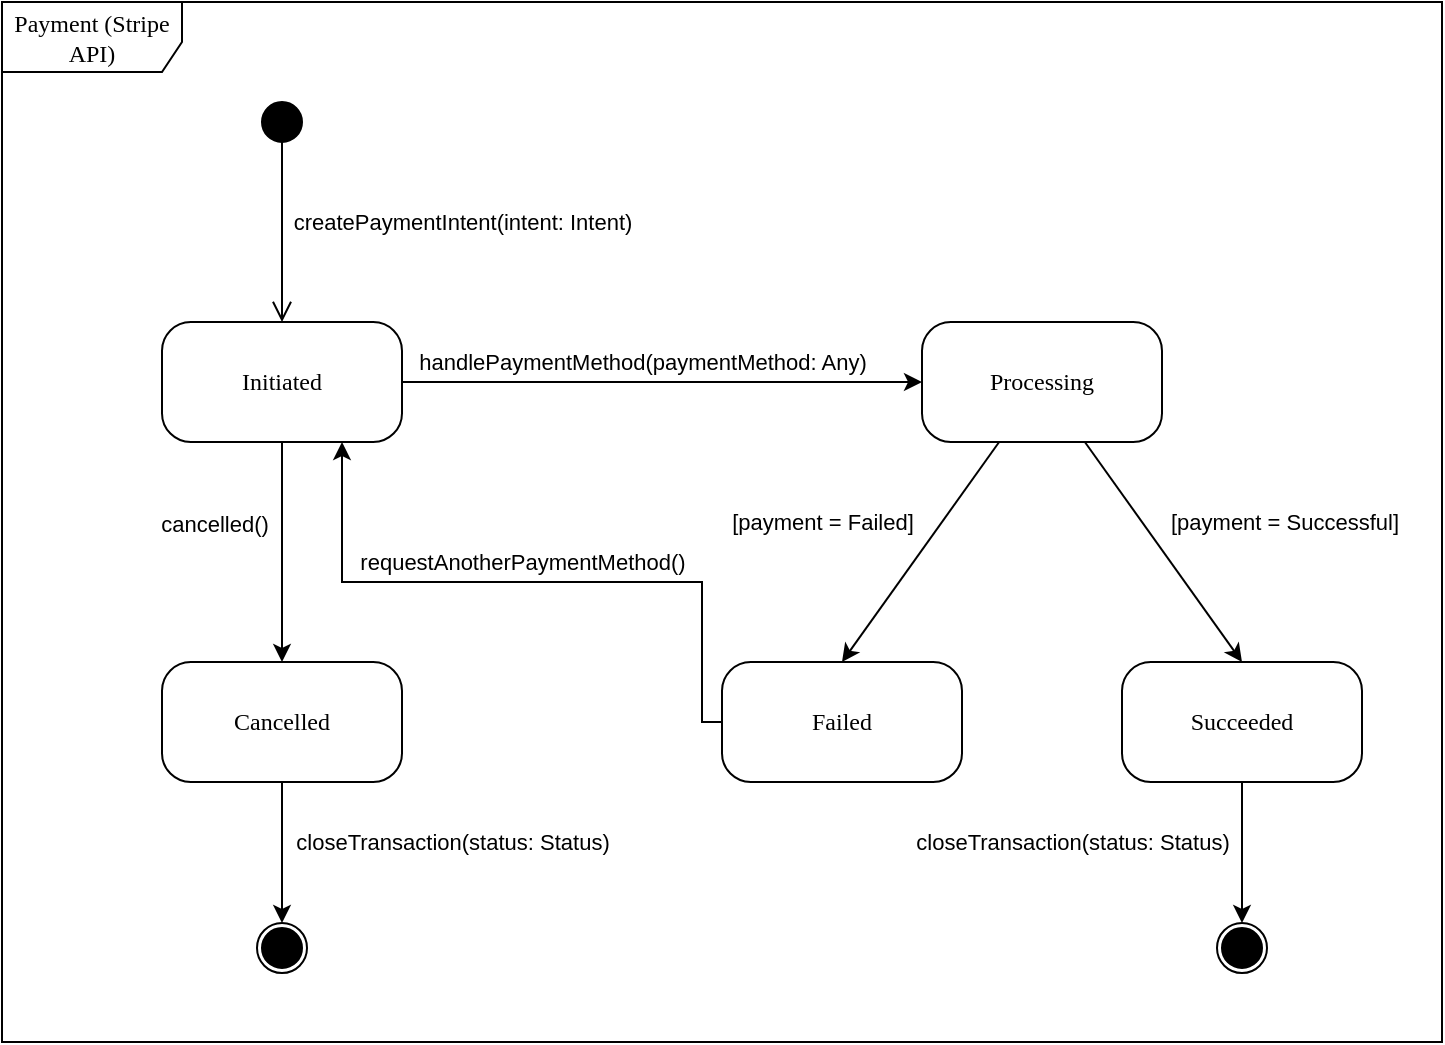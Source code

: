 <mxfile version="24.7.17">
  <diagram name="Page-1" id="58cdce13-f638-feb5-8d6f-7d28b1aa9fa0">
    <mxGraphModel dx="1659" dy="957" grid="1" gridSize="10" guides="1" tooltips="1" connect="1" arrows="1" fold="1" page="1" pageScale="1" pageWidth="1100" pageHeight="850" background="none" math="0" shadow="0">
      <root>
        <mxCell id="0" />
        <mxCell id="1" parent="0" />
        <mxCell id="2a3bc250acf0617d-8" value="Payment (Stripe API)" style="shape=umlFrame;whiteSpace=wrap;html=1;rounded=1;shadow=0;comic=0;labelBackgroundColor=none;strokeWidth=1;fontFamily=Verdana;fontSize=12;align=center;width=90;height=35;" parent="1" vertex="1">
          <mxGeometry x="40" y="40" width="720" height="520" as="geometry" />
        </mxCell>
        <mxCell id="bU1xgcYES5hn-mbilyHR-6" style="edgeStyle=orthogonalEdgeStyle;rounded=0;orthogonalLoop=1;jettySize=auto;html=1;entryX=0;entryY=0.5;entryDx=0;entryDy=0;" edge="1" parent="1" source="382b91b5511bd0f7-6" target="bU1xgcYES5hn-mbilyHR-5">
          <mxGeometry relative="1" as="geometry" />
        </mxCell>
        <mxCell id="bU1xgcYES5hn-mbilyHR-7" value="handlePaymentMethod(paymentMethod: Any)" style="edgeLabel;html=1;align=center;verticalAlign=middle;resizable=0;points=[];" vertex="1" connectable="0" parent="bU1xgcYES5hn-mbilyHR-6">
          <mxGeometry x="-0.431" relative="1" as="geometry">
            <mxPoint x="46" y="-10" as="offset" />
          </mxGeometry>
        </mxCell>
        <mxCell id="bU1xgcYES5hn-mbilyHR-23" style="edgeStyle=orthogonalEdgeStyle;rounded=0;orthogonalLoop=1;jettySize=auto;html=1;entryX=0.5;entryY=0;entryDx=0;entryDy=0;" edge="1" parent="1" source="382b91b5511bd0f7-6" target="bU1xgcYES5hn-mbilyHR-18">
          <mxGeometry relative="1" as="geometry" />
        </mxCell>
        <mxCell id="bU1xgcYES5hn-mbilyHR-24" value="cancelled()" style="edgeLabel;html=1;align=center;verticalAlign=middle;resizable=0;points=[];" vertex="1" connectable="0" parent="bU1xgcYES5hn-mbilyHR-23">
          <mxGeometry x="0.007" y="-1" relative="1" as="geometry">
            <mxPoint x="-33" y="-15" as="offset" />
          </mxGeometry>
        </mxCell>
        <mxCell id="382b91b5511bd0f7-6" value="Initiated" style="rounded=1;whiteSpace=wrap;html=1;arcSize=24;fillColor=default;strokeColor=#000000;shadow=0;comic=0;labelBackgroundColor=none;fontFamily=Verdana;fontSize=12;fontColor=#000000;align=center;" parent="1" vertex="1">
          <mxGeometry x="120" y="200" width="120" height="60" as="geometry" />
        </mxCell>
        <mxCell id="2a3bc250acf0617d-9" style="edgeStyle=orthogonalEdgeStyle;html=1;labelBackgroundColor=none;endArrow=open;endSize=8;strokeColor=#000000;fontFamily=Verdana;fontSize=12;align=left;exitX=0.5;exitY=1;exitDx=0;exitDy=0;" parent="1" source="bU1xgcYES5hn-mbilyHR-2" target="382b91b5511bd0f7-6" edge="1">
          <mxGeometry relative="1" as="geometry">
            <mxPoint x="-60" y="60" as="sourcePoint" />
          </mxGeometry>
        </mxCell>
        <mxCell id="bU1xgcYES5hn-mbilyHR-1" value="createPaymentIntent(intent: Intent)" style="edgeLabel;html=1;align=center;verticalAlign=middle;resizable=0;points=[];" vertex="1" connectable="0" parent="2a3bc250acf0617d-9">
          <mxGeometry x="-0.267" y="-1" relative="1" as="geometry">
            <mxPoint x="91" y="7" as="offset" />
          </mxGeometry>
        </mxCell>
        <mxCell id="bU1xgcYES5hn-mbilyHR-2" value="" style="ellipse;whiteSpace=wrap;html=1;aspect=fixed;fillColor=#000000;" vertex="1" parent="1">
          <mxGeometry x="170" y="90" width="20" height="20" as="geometry" />
        </mxCell>
        <mxCell id="bU1xgcYES5hn-mbilyHR-9" style="rounded=0;orthogonalLoop=1;jettySize=auto;html=1;entryX=0.5;entryY=0;entryDx=0;entryDy=0;" edge="1" parent="1" source="bU1xgcYES5hn-mbilyHR-5" target="bU1xgcYES5hn-mbilyHR-8">
          <mxGeometry relative="1" as="geometry" />
        </mxCell>
        <mxCell id="bU1xgcYES5hn-mbilyHR-10" value="[payment = Successful]" style="edgeLabel;html=1;align=center;verticalAlign=middle;resizable=0;points=[];" vertex="1" connectable="0" parent="bU1xgcYES5hn-mbilyHR-9">
          <mxGeometry x="0.019" relative="1" as="geometry">
            <mxPoint x="59" y="-16" as="offset" />
          </mxGeometry>
        </mxCell>
        <mxCell id="bU1xgcYES5hn-mbilyHR-16" style="rounded=0;orthogonalLoop=1;jettySize=auto;html=1;entryX=0.5;entryY=0;entryDx=0;entryDy=0;" edge="1" parent="1" source="bU1xgcYES5hn-mbilyHR-5" target="bU1xgcYES5hn-mbilyHR-15">
          <mxGeometry relative="1" as="geometry" />
        </mxCell>
        <mxCell id="bU1xgcYES5hn-mbilyHR-17" value="[payment = Failed]" style="edgeLabel;html=1;align=center;verticalAlign=middle;resizable=0;points=[];" vertex="1" connectable="0" parent="bU1xgcYES5hn-mbilyHR-16">
          <mxGeometry x="-0.108" y="-1" relative="1" as="geometry">
            <mxPoint x="-53" y="-9" as="offset" />
          </mxGeometry>
        </mxCell>
        <mxCell id="bU1xgcYES5hn-mbilyHR-5" value="Processing" style="rounded=1;whiteSpace=wrap;html=1;arcSize=24;fillColor=default;strokeColor=#000000;shadow=0;comic=0;labelBackgroundColor=none;fontFamily=Verdana;fontSize=12;fontColor=#000000;align=center;" vertex="1" parent="1">
          <mxGeometry x="500" y="200" width="120" height="60" as="geometry" />
        </mxCell>
        <mxCell id="bU1xgcYES5hn-mbilyHR-12" style="edgeStyle=orthogonalEdgeStyle;rounded=0;orthogonalLoop=1;jettySize=auto;html=1;entryX=0.5;entryY=0;entryDx=0;entryDy=0;" edge="1" parent="1" source="bU1xgcYES5hn-mbilyHR-8" target="bU1xgcYES5hn-mbilyHR-14">
          <mxGeometry relative="1" as="geometry" />
        </mxCell>
        <mxCell id="bU1xgcYES5hn-mbilyHR-13" value="closeTransaction(status: Status)" style="edgeLabel;html=1;align=center;verticalAlign=middle;resizable=0;points=[];" vertex="1" connectable="0" parent="bU1xgcYES5hn-mbilyHR-12">
          <mxGeometry x="-0.16" relative="1" as="geometry">
            <mxPoint x="-85" as="offset" />
          </mxGeometry>
        </mxCell>
        <mxCell id="bU1xgcYES5hn-mbilyHR-8" value="Succeeded" style="rounded=1;whiteSpace=wrap;html=1;arcSize=24;fillColor=default;strokeColor=#000000;shadow=0;comic=0;labelBackgroundColor=none;fontFamily=Verdana;fontSize=12;fontColor=#000000;align=center;" vertex="1" parent="1">
          <mxGeometry x="600" y="370" width="120" height="60" as="geometry" />
        </mxCell>
        <mxCell id="bU1xgcYES5hn-mbilyHR-11" value="" style="ellipse;whiteSpace=wrap;html=1;aspect=fixed;fillColor=#000000;" vertex="1" parent="1">
          <mxGeometry x="650" y="503" width="20" height="20" as="geometry" />
        </mxCell>
        <mxCell id="bU1xgcYES5hn-mbilyHR-14" value="" style="ellipse;whiteSpace=wrap;html=1;aspect=fixed;fillColor=none;" vertex="1" parent="1">
          <mxGeometry x="647.5" y="500.5" width="25" height="25" as="geometry" />
        </mxCell>
        <mxCell id="bU1xgcYES5hn-mbilyHR-25" style="edgeStyle=orthogonalEdgeStyle;rounded=0;orthogonalLoop=1;jettySize=auto;html=1;entryX=0.75;entryY=1;entryDx=0;entryDy=0;" edge="1" parent="1" source="bU1xgcYES5hn-mbilyHR-15" target="382b91b5511bd0f7-6">
          <mxGeometry relative="1" as="geometry">
            <Array as="points">
              <mxPoint x="390" y="400" />
              <mxPoint x="390" y="330" />
              <mxPoint x="210" y="330" />
            </Array>
          </mxGeometry>
        </mxCell>
        <mxCell id="bU1xgcYES5hn-mbilyHR-26" value="requestAnotherPaymentMethod()" style="edgeLabel;html=1;align=center;verticalAlign=middle;resizable=0;points=[];" vertex="1" connectable="0" parent="bU1xgcYES5hn-mbilyHR-25">
          <mxGeometry x="0.032" y="-1" relative="1" as="geometry">
            <mxPoint y="-9" as="offset" />
          </mxGeometry>
        </mxCell>
        <mxCell id="bU1xgcYES5hn-mbilyHR-15" value="Failed" style="rounded=1;whiteSpace=wrap;html=1;arcSize=24;fillColor=default;strokeColor=#000000;shadow=0;comic=0;labelBackgroundColor=none;fontFamily=Verdana;fontSize=12;fontColor=#000000;align=center;" vertex="1" parent="1">
          <mxGeometry x="400" y="370" width="120" height="60" as="geometry" />
        </mxCell>
        <mxCell id="bU1xgcYES5hn-mbilyHR-18" value="Cancelled" style="rounded=1;whiteSpace=wrap;html=1;arcSize=24;fillColor=default;strokeColor=#000000;shadow=0;comic=0;labelBackgroundColor=none;fontFamily=Verdana;fontSize=12;fontColor=#000000;align=center;" vertex="1" parent="1">
          <mxGeometry x="120" y="370" width="120" height="60" as="geometry" />
        </mxCell>
        <mxCell id="bU1xgcYES5hn-mbilyHR-19" style="edgeStyle=orthogonalEdgeStyle;rounded=0;orthogonalLoop=1;jettySize=auto;html=1;entryX=0.5;entryY=0;entryDx=0;entryDy=0;exitX=0.5;exitY=1;exitDx=0;exitDy=0;" edge="1" parent="1" target="bU1xgcYES5hn-mbilyHR-22" source="bU1xgcYES5hn-mbilyHR-18">
          <mxGeometry relative="1" as="geometry">
            <mxPoint x="-20" y="515.5" as="sourcePoint" />
          </mxGeometry>
        </mxCell>
        <mxCell id="bU1xgcYES5hn-mbilyHR-20" value="closeTransaction(status: Status)" style="edgeLabel;html=1;align=center;verticalAlign=middle;resizable=0;points=[];" vertex="1" connectable="0" parent="bU1xgcYES5hn-mbilyHR-19">
          <mxGeometry x="-0.16" relative="1" as="geometry">
            <mxPoint x="85" as="offset" />
          </mxGeometry>
        </mxCell>
        <mxCell id="bU1xgcYES5hn-mbilyHR-21" value="" style="ellipse;whiteSpace=wrap;html=1;aspect=fixed;fillColor=#000000;" vertex="1" parent="1">
          <mxGeometry x="170" y="503" width="20" height="20" as="geometry" />
        </mxCell>
        <mxCell id="bU1xgcYES5hn-mbilyHR-22" value="" style="ellipse;whiteSpace=wrap;html=1;aspect=fixed;fillColor=none;" vertex="1" parent="1">
          <mxGeometry x="167.5" y="500.5" width="25" height="25" as="geometry" />
        </mxCell>
      </root>
    </mxGraphModel>
  </diagram>
</mxfile>
